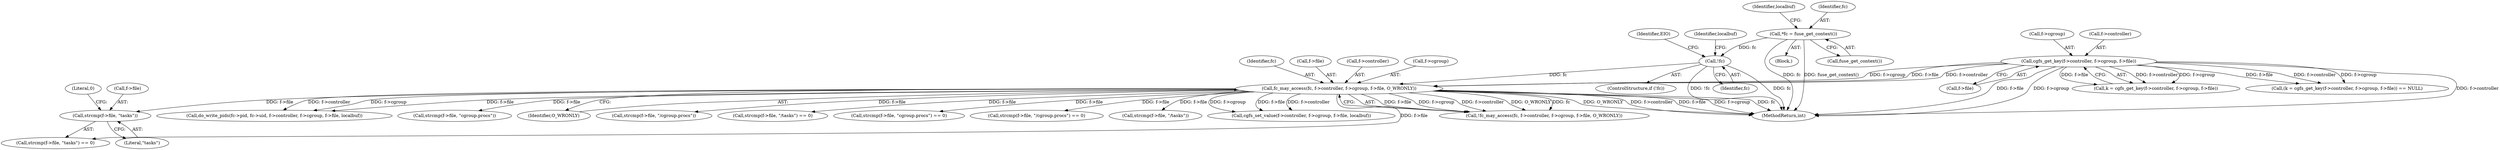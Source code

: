 digraph "0_lxcfs_8ee2a503e102b1a43ec4d83113dc275ab20a869a@API" {
"1000210" [label="(Call,strcmp(f->file, \"tasks\"))"];
"1000189" [label="(Call,fc_may_access(fc, f->controller, f->cgroup, f->file, O_WRONLY))"];
"1000146" [label="(Call,!fc)"];
"1000108" [label="(Call,*fc = fuse_get_context())"];
"1000170" [label="(Call,cgfs_get_key(f->controller, f->cgroup, f->file))"];
"1000209" [label="(Call,strcmp(f->file, \"tasks\") == 0)"];
"1000210" [label="(Call,strcmp(f->file, \"tasks\"))"];
"1000174" [label="(Call,f->cgroup)"];
"1000113" [label="(Identifier,localbuf)"];
"1000194" [label="(Call,f->cgroup)"];
"1000106" [label="(Block,)"];
"1000190" [label="(Identifier,fc)"];
"1000211" [label="(Call,f->file)"];
"1000146" [label="(Call,!fc)"];
"1000200" [label="(Identifier,O_WRONLY)"];
"1000108" [label="(Call,*fc = fuse_get_context())"];
"1000150" [label="(Identifier,EIO)"];
"1000197" [label="(Call,f->file)"];
"1000147" [label="(Identifier,fc)"];
"1000177" [label="(Call,f->file)"];
"1000226" [label="(Call,strcmp(f->file, \"/cgroup.procs\"))"];
"1000214" [label="(Literal,\"tasks\")"];
"1000261" [label="(Call,cgfs_set_value(f->controller, f->cgroup, f->file, localbuf))"];
"1000188" [label="(Call,!fc_may_access(fc, f->controller, f->cgroup, f->file, O_WRONLY))"];
"1000171" [label="(Call,f->controller)"];
"1000191" [label="(Call,f->controller)"];
"1000241" [label="(Call,do_write_pids(fc->pid, fc->uid, f->controller, f->cgroup, f->file, localbuf))"];
"1000110" [label="(Call,fuse_get_context())"];
"1000233" [label="(Call,strcmp(f->file, \"cgroup.procs\"))"];
"1000168" [label="(Call,k = cgfs_get_key(f->controller, f->cgroup, f->file))"];
"1000284" [label="(MethodReturn,int)"];
"1000189" [label="(Call,fc_may_access(fc, f->controller, f->cgroup, f->file, O_WRONLY))"];
"1000152" [label="(Identifier,localbuf)"];
"1000170" [label="(Call,cgfs_get_key(f->controller, f->cgroup, f->file))"];
"1000217" [label="(Call,strcmp(f->file, \"/tasks\") == 0)"];
"1000232" [label="(Call,strcmp(f->file, \"cgroup.procs\") == 0)"];
"1000145" [label="(ControlStructure,if (!fc))"];
"1000109" [label="(Identifier,fc)"];
"1000215" [label="(Literal,0)"];
"1000225" [label="(Call,strcmp(f->file, \"/cgroup.procs\") == 0)"];
"1000167" [label="(Call,(k = cgfs_get_key(f->controller, f->cgroup, f->file)) == NULL)"];
"1000218" [label="(Call,strcmp(f->file, \"/tasks\"))"];
"1000210" -> "1000209"  [label="AST: "];
"1000210" -> "1000214"  [label="CFG: "];
"1000211" -> "1000210"  [label="AST: "];
"1000214" -> "1000210"  [label="AST: "];
"1000215" -> "1000210"  [label="CFG: "];
"1000189" -> "1000210"  [label="DDG: f->file"];
"1000189" -> "1000188"  [label="AST: "];
"1000189" -> "1000200"  [label="CFG: "];
"1000190" -> "1000189"  [label="AST: "];
"1000191" -> "1000189"  [label="AST: "];
"1000194" -> "1000189"  [label="AST: "];
"1000197" -> "1000189"  [label="AST: "];
"1000200" -> "1000189"  [label="AST: "];
"1000188" -> "1000189"  [label="CFG: "];
"1000189" -> "1000284"  [label="DDG: f->cgroup"];
"1000189" -> "1000284"  [label="DDG: fc"];
"1000189" -> "1000284"  [label="DDG: O_WRONLY"];
"1000189" -> "1000284"  [label="DDG: f->controller"];
"1000189" -> "1000284"  [label="DDG: f->file"];
"1000189" -> "1000188"  [label="DDG: f->file"];
"1000189" -> "1000188"  [label="DDG: f->cgroup"];
"1000189" -> "1000188"  [label="DDG: f->controller"];
"1000189" -> "1000188"  [label="DDG: O_WRONLY"];
"1000189" -> "1000188"  [label="DDG: fc"];
"1000146" -> "1000189"  [label="DDG: fc"];
"1000170" -> "1000189"  [label="DDG: f->controller"];
"1000170" -> "1000189"  [label="DDG: f->cgroup"];
"1000170" -> "1000189"  [label="DDG: f->file"];
"1000189" -> "1000209"  [label="DDG: f->file"];
"1000189" -> "1000217"  [label="DDG: f->file"];
"1000189" -> "1000218"  [label="DDG: f->file"];
"1000189" -> "1000225"  [label="DDG: f->file"];
"1000189" -> "1000226"  [label="DDG: f->file"];
"1000189" -> "1000232"  [label="DDG: f->file"];
"1000189" -> "1000233"  [label="DDG: f->file"];
"1000189" -> "1000241"  [label="DDG: f->controller"];
"1000189" -> "1000241"  [label="DDG: f->cgroup"];
"1000189" -> "1000241"  [label="DDG: f->file"];
"1000189" -> "1000261"  [label="DDG: f->controller"];
"1000189" -> "1000261"  [label="DDG: f->cgroup"];
"1000189" -> "1000261"  [label="DDG: f->file"];
"1000146" -> "1000145"  [label="AST: "];
"1000146" -> "1000147"  [label="CFG: "];
"1000147" -> "1000146"  [label="AST: "];
"1000150" -> "1000146"  [label="CFG: "];
"1000152" -> "1000146"  [label="CFG: "];
"1000146" -> "1000284"  [label="DDG: !fc"];
"1000146" -> "1000284"  [label="DDG: fc"];
"1000108" -> "1000146"  [label="DDG: fc"];
"1000108" -> "1000106"  [label="AST: "];
"1000108" -> "1000110"  [label="CFG: "];
"1000109" -> "1000108"  [label="AST: "];
"1000110" -> "1000108"  [label="AST: "];
"1000113" -> "1000108"  [label="CFG: "];
"1000108" -> "1000284"  [label="DDG: fuse_get_context()"];
"1000108" -> "1000284"  [label="DDG: fc"];
"1000170" -> "1000168"  [label="AST: "];
"1000170" -> "1000177"  [label="CFG: "];
"1000171" -> "1000170"  [label="AST: "];
"1000174" -> "1000170"  [label="AST: "];
"1000177" -> "1000170"  [label="AST: "];
"1000168" -> "1000170"  [label="CFG: "];
"1000170" -> "1000284"  [label="DDG: f->controller"];
"1000170" -> "1000284"  [label="DDG: f->file"];
"1000170" -> "1000284"  [label="DDG: f->cgroup"];
"1000170" -> "1000167"  [label="DDG: f->controller"];
"1000170" -> "1000167"  [label="DDG: f->cgroup"];
"1000170" -> "1000167"  [label="DDG: f->file"];
"1000170" -> "1000168"  [label="DDG: f->controller"];
"1000170" -> "1000168"  [label="DDG: f->cgroup"];
"1000170" -> "1000168"  [label="DDG: f->file"];
}
